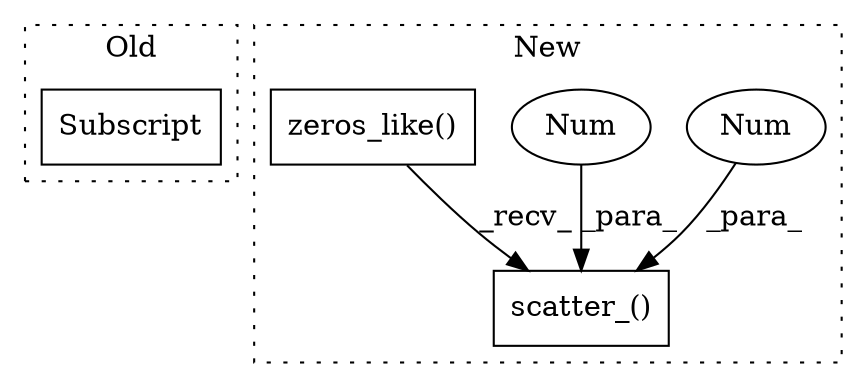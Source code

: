digraph G {
subgraph cluster0 {
1 [label="Subscript" a="63" s="3158,0" l="16,0" shape="box"];
label = "Old";
style="dotted";
}
subgraph cluster1 {
2 [label="scatter_()" a="75" s="2684,2727" l="15,1" shape="box"];
3 [label="Num" a="76" s="2726" l="1" shape="ellipse"];
4 [label="Num" a="76" s="2699" l="1" shape="ellipse"];
5 [label="zeros_like()" a="75" s="2648,2674" l="17,1" shape="box"];
label = "New";
style="dotted";
}
3 -> 2 [label="_para_"];
4 -> 2 [label="_para_"];
5 -> 2 [label="_recv_"];
}